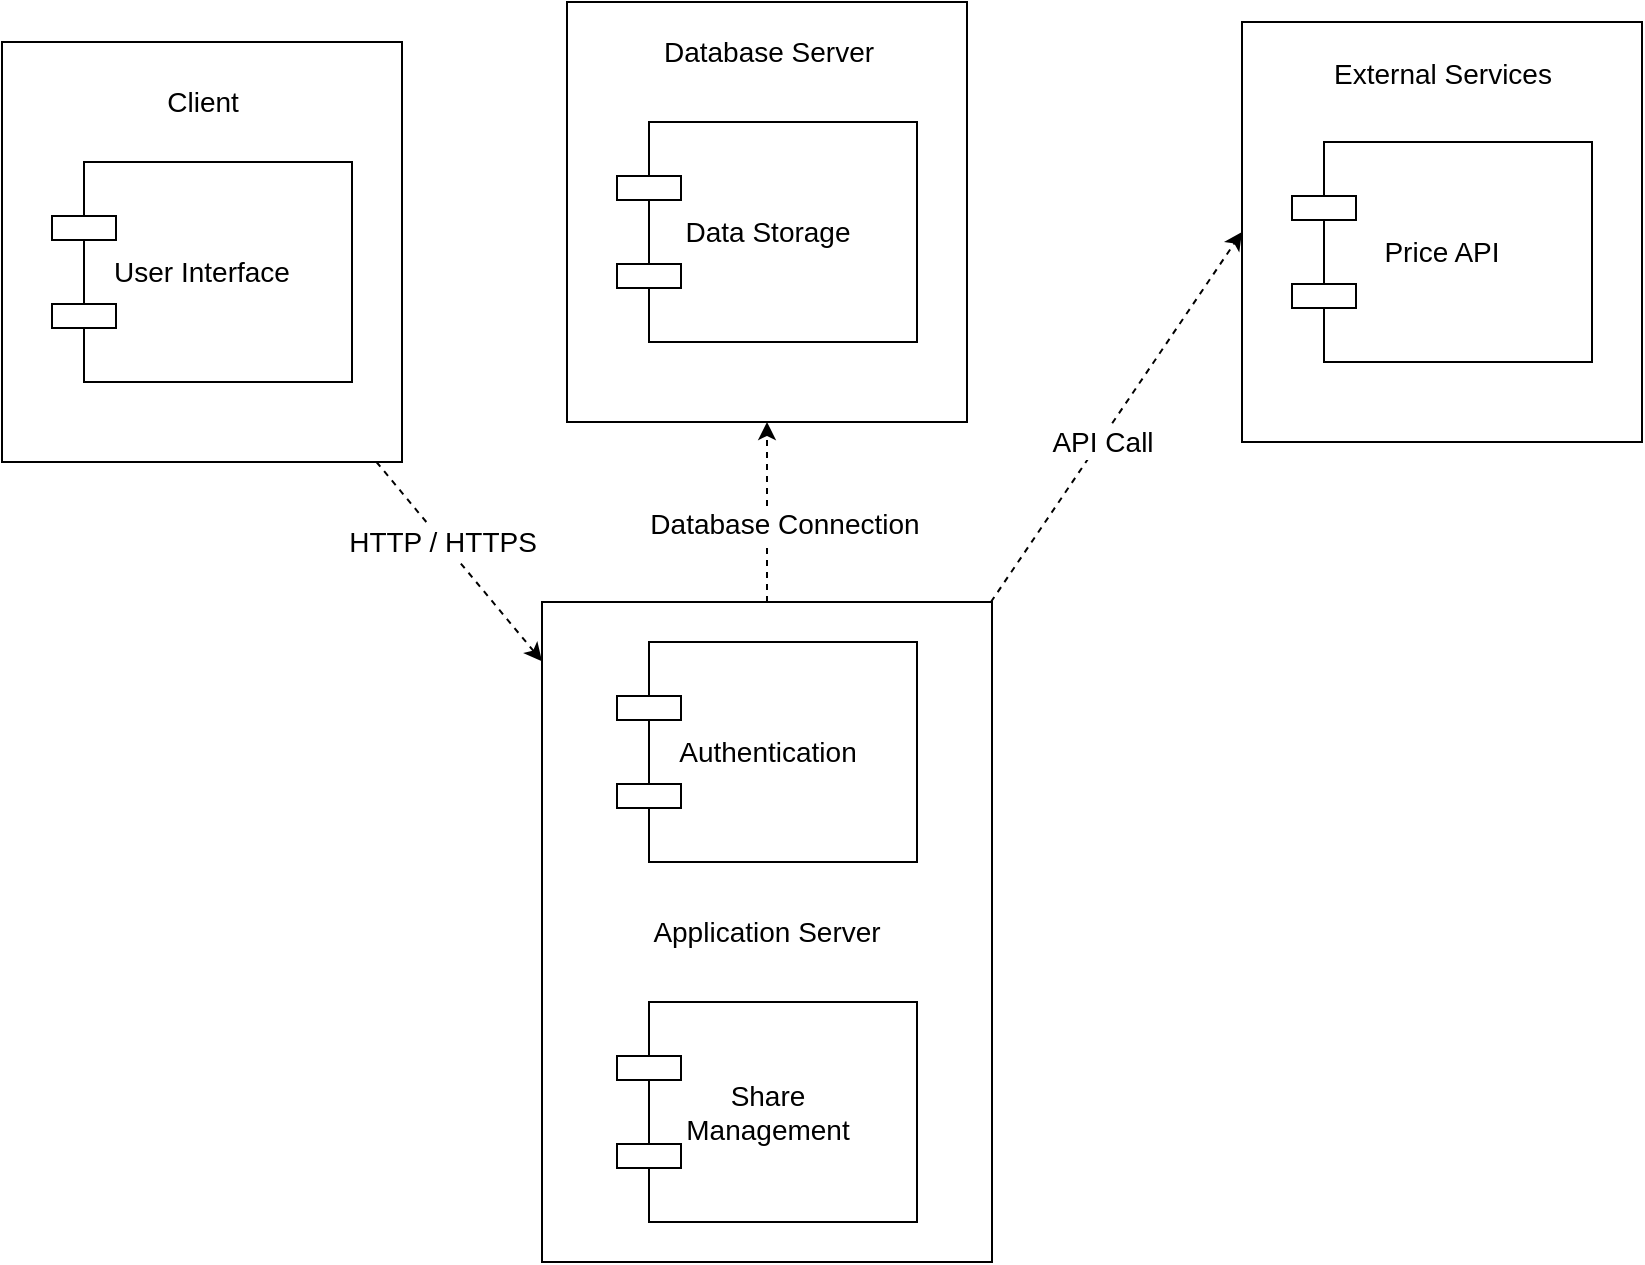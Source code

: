 <mxfile version="27.0.5">
  <diagram name="Page-1" id="kT-28FZkkSEQdVuJ4UPA">
    <mxGraphModel dx="856" dy="513" grid="1" gridSize="10" guides="1" tooltips="1" connect="1" arrows="1" fold="1" page="1" pageScale="1" pageWidth="850" pageHeight="1100" math="0" shadow="0">
      <root>
        <mxCell id="0" />
        <mxCell id="1" parent="0" />
        <mxCell id="uaDNSx32WWB1zPG3cUyV-3" value="&lt;font style=&quot;font-size: 14px;&quot;&gt;Application Server&lt;/font&gt;" style="shape=node;whiteSpace=wrap;html=1;container=0;" vertex="1" parent="1">
          <mxGeometry x="290" y="320" width="225" height="330" as="geometry" />
        </mxCell>
        <mxCell id="uaDNSx32WWB1zPG3cUyV-10" value="" style="endArrow=classic;html=1;rounded=0;dashed=1;dashPattern=3 3;" edge="1" parent="1" source="uaDNSx32WWB1zPG3cUyV-1" target="uaDNSx32WWB1zPG3cUyV-3">
          <mxGeometry relative="1" as="geometry">
            <mxPoint x="200" y="125" as="sourcePoint" />
            <mxPoint x="250" y="125" as="targetPoint" />
          </mxGeometry>
        </mxCell>
        <mxCell id="uaDNSx32WWB1zPG3cUyV-11" value="&lt;font style=&quot;font-size: 14px;&quot;&gt;HTTP / HTTPS&lt;/font&gt;" style="edgeLabel;html=1;align=center;verticalAlign=middle;resizable=0;points=[];" vertex="1" connectable="0" parent="uaDNSx32WWB1zPG3cUyV-10">
          <mxGeometry x="-0.5" relative="1" as="geometry">
            <mxPoint x="12" y="15" as="offset" />
          </mxGeometry>
        </mxCell>
        <mxCell id="uaDNSx32WWB1zPG3cUyV-12" value="" style="endArrow=classic;html=1;rounded=0;dashed=1;dashPattern=3 3;entryX=0.5;entryY=1;entryDx=0;entryDy=0;" edge="1" parent="1" source="uaDNSx32WWB1zPG3cUyV-3" target="uaDNSx32WWB1zPG3cUyV-23">
          <mxGeometry relative="1" as="geometry">
            <mxPoint x="400" y="125" as="sourcePoint" />
            <mxPoint x="411.767" y="270" as="targetPoint" />
          </mxGeometry>
        </mxCell>
        <mxCell id="uaDNSx32WWB1zPG3cUyV-13" value="&lt;font style=&quot;font-size: 14px;&quot;&gt;Database Connection&lt;/font&gt;" style="edgeLabel;html=1;align=center;verticalAlign=middle;resizable=0;points=[];" vertex="1" connectable="0" parent="uaDNSx32WWB1zPG3cUyV-12">
          <mxGeometry x="-0.5" relative="1" as="geometry">
            <mxPoint x="8" y="-17" as="offset" />
          </mxGeometry>
        </mxCell>
        <mxCell id="uaDNSx32WWB1zPG3cUyV-14" value="" style="endArrow=classic;html=1;rounded=0;dashed=1;dashPattern=3 3;entryX=0;entryY=0.5;entryDx=0;entryDy=0;" edge="1" parent="1" source="uaDNSx32WWB1zPG3cUyV-3" target="uaDNSx32WWB1zPG3cUyV-27">
          <mxGeometry relative="1" as="geometry">
            <mxPoint x="400" y="125" as="sourcePoint" />
            <mxPoint x="700" y="221.443" as="targetPoint" />
          </mxGeometry>
        </mxCell>
        <mxCell id="uaDNSx32WWB1zPG3cUyV-15" value="&lt;font style=&quot;font-size: 14px;&quot;&gt;API Call&lt;/font&gt;" style="edgeLabel;html=1;align=center;verticalAlign=middle;resizable=0;points=[];" vertex="1" connectable="0" parent="uaDNSx32WWB1zPG3cUyV-14">
          <mxGeometry x="-0.5" relative="1" as="geometry">
            <mxPoint x="24" y="-34" as="offset" />
          </mxGeometry>
        </mxCell>
        <mxCell id="uaDNSx32WWB1zPG3cUyV-17" value="" style="group" vertex="1" connectable="0" parent="1">
          <mxGeometry x="20" y="40" width="200" height="210" as="geometry" />
        </mxCell>
        <mxCell id="uaDNSx32WWB1zPG3cUyV-1" value="" style="shape=node;whiteSpace=wrap;html=1;container=0;" vertex="1" parent="uaDNSx32WWB1zPG3cUyV-17">
          <mxGeometry width="200" height="210" as="geometry" />
        </mxCell>
        <mxCell id="uaDNSx32WWB1zPG3cUyV-2" value="&lt;font style=&quot;font-size: 14px;&quot;&gt;User Interface&lt;/font&gt;" style="shape=component;whiteSpace=wrap;html=1;" vertex="1" parent="uaDNSx32WWB1zPG3cUyV-17">
          <mxGeometry x="25" y="60" width="150" height="110" as="geometry" />
        </mxCell>
        <mxCell id="uaDNSx32WWB1zPG3cUyV-16" value="&lt;font style=&quot;font-size: 14px;&quot;&gt;Client&lt;/font&gt;" style="text;html=1;align=center;verticalAlign=middle;resizable=0;points=[];autosize=1;strokeColor=none;fillColor=none;" vertex="1" parent="uaDNSx32WWB1zPG3cUyV-17">
          <mxGeometry x="70" y="15" width="60" height="30" as="geometry" />
        </mxCell>
        <mxCell id="uaDNSx32WWB1zPG3cUyV-22" value="" style="group" vertex="1" connectable="0" parent="1">
          <mxGeometry x="302.5" y="20" width="200" height="210" as="geometry" />
        </mxCell>
        <mxCell id="uaDNSx32WWB1zPG3cUyV-23" value="" style="shape=node;whiteSpace=wrap;html=1;container=0;" vertex="1" parent="uaDNSx32WWB1zPG3cUyV-22">
          <mxGeometry width="200" height="210" as="geometry" />
        </mxCell>
        <mxCell id="uaDNSx32WWB1zPG3cUyV-24" value="&lt;font style=&quot;font-size: 14px;&quot;&gt;Data Storage&lt;/font&gt;" style="shape=component;whiteSpace=wrap;html=1;" vertex="1" parent="uaDNSx32WWB1zPG3cUyV-22">
          <mxGeometry x="25" y="60" width="150" height="110" as="geometry" />
        </mxCell>
        <mxCell id="uaDNSx32WWB1zPG3cUyV-25" value="&lt;font style=&quot;font-size: 14px;&quot;&gt;Database Server&lt;/font&gt;" style="text;html=1;align=center;verticalAlign=middle;resizable=0;points=[];autosize=1;strokeColor=none;fillColor=none;" vertex="1" parent="uaDNSx32WWB1zPG3cUyV-22">
          <mxGeometry x="35" y="10" width="130" height="30" as="geometry" />
        </mxCell>
        <mxCell id="uaDNSx32WWB1zPG3cUyV-26" value="" style="group" vertex="1" connectable="0" parent="1">
          <mxGeometry x="640" y="30" width="200" height="210" as="geometry" />
        </mxCell>
        <mxCell id="uaDNSx32WWB1zPG3cUyV-27" value="" style="shape=node;whiteSpace=wrap;html=1;container=0;" vertex="1" parent="uaDNSx32WWB1zPG3cUyV-26">
          <mxGeometry width="200" height="210" as="geometry" />
        </mxCell>
        <mxCell id="uaDNSx32WWB1zPG3cUyV-28" value="&lt;font style=&quot;font-size: 14px;&quot;&gt;Price API&lt;/font&gt;" style="shape=component;whiteSpace=wrap;html=1;" vertex="1" parent="uaDNSx32WWB1zPG3cUyV-26">
          <mxGeometry x="25" y="60" width="150" height="110" as="geometry" />
        </mxCell>
        <mxCell id="uaDNSx32WWB1zPG3cUyV-29" value="&lt;font style=&quot;font-size: 14px;&quot;&gt;External Services&lt;/font&gt;" style="text;html=1;align=center;verticalAlign=middle;resizable=0;points=[];autosize=1;strokeColor=none;fillColor=none;" vertex="1" parent="uaDNSx32WWB1zPG3cUyV-26">
          <mxGeometry x="35" y="11" width="130" height="30" as="geometry" />
        </mxCell>
        <mxCell id="uaDNSx32WWB1zPG3cUyV-4" value="&lt;font style=&quot;font-size: 14px;&quot;&gt;Authentication&lt;/font&gt;" style="shape=component;whiteSpace=wrap;html=1;" vertex="1" parent="1">
          <mxGeometry x="327.5" y="340" width="150" height="110.0" as="geometry" />
        </mxCell>
        <mxCell id="uaDNSx32WWB1zPG3cUyV-5" value="&lt;font style=&quot;font-size: 14px;&quot;&gt;Share&lt;/font&gt;&lt;div&gt;&lt;font style=&quot;font-size: 14px;&quot;&gt;Management&lt;/font&gt;&lt;/div&gt;" style="shape=component;whiteSpace=wrap;html=1;" vertex="1" parent="1">
          <mxGeometry x="327.5" y="520" width="150" height="110.0" as="geometry" />
        </mxCell>
      </root>
    </mxGraphModel>
  </diagram>
</mxfile>
